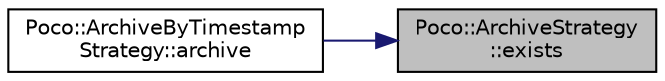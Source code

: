 digraph "Poco::ArchiveStrategy::exists"
{
 // LATEX_PDF_SIZE
  edge [fontname="Helvetica",fontsize="10",labelfontname="Helvetica",labelfontsize="10"];
  node [fontname="Helvetica",fontsize="10",shape=record];
  rankdir="RL";
  Node1 [label="Poco::ArchiveStrategy\l::exists",height=0.2,width=0.4,color="black", fillcolor="grey75", style="filled", fontcolor="black",tooltip=" "];
  Node1 -> Node2 [dir="back",color="midnightblue",fontsize="10",style="solid"];
  Node2 [label="Poco::ArchiveByTimestamp\lStrategy::archive",height=0.2,width=0.4,color="black", fillcolor="white", style="filled",URL="$classPoco_1_1ArchiveByTimestampStrategy.html#a4c7041adef17134cd34ed2d5b78e9306",tooltip=" "];
}
